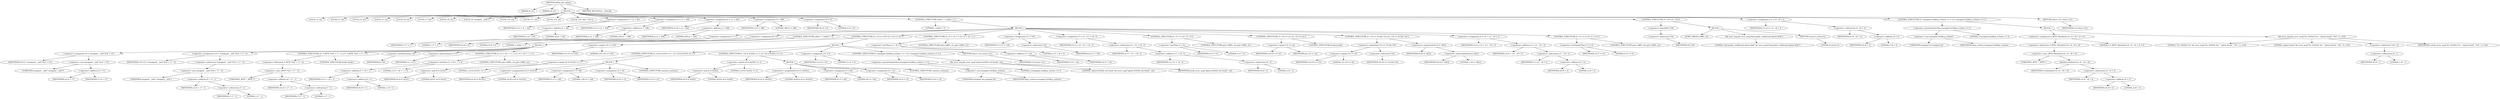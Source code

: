 digraph udhcp_get_option {  
"1000113" [label = "(METHOD,udhcp_get_option)" ]
"1000114" [label = "(PARAM,int a1)" ]
"1000115" [label = "(PARAM,int a2)" ]
"1000116" [label = "(BLOCK,,)" ]
"1000117" [label = "(LOCAL,v2: int)" ]
"1000118" [label = "(LOCAL,v3: int)" ]
"1000119" [label = "(LOCAL,v4: int)" ]
"1000120" [label = "(LOCAL,v5: int)" ]
"1000121" [label = "(LOCAL,v6: int)" ]
"1000122" [label = "(LOCAL,v7: int)" ]
"1000123" [label = "(LOCAL,v8: int)" ]
"1000124" [label = "(LOCAL,v9: unsigned __int8 *)" ]
"1000125" [label = "(LOCAL,v10: int)" ]
"1000126" [label = "(LOCAL,v11: int)" ]
"1000127" [label = "(LOCAL,v12: int)" ]
"1000128" [label = "(LOCAL,v14: char [ 516 ])" ]
"1000129" [label = "(<operator>.assignment,v2 = a1 + 44)" ]
"1000130" [label = "(IDENTIFIER,v2,v2 = a1 + 44)" ]
"1000131" [label = "(<operator>.addition,a1 + 44)" ]
"1000132" [label = "(IDENTIFIER,a1,a1 + 44)" ]
"1000133" [label = "(LITERAL,44,a1 + 44)" ]
"1000134" [label = "(<operator>.assignment,v3 = a1 + 108)" ]
"1000135" [label = "(IDENTIFIER,v3,v3 = a1 + 108)" ]
"1000136" [label = "(<operator>.addition,a1 + 108)" ]
"1000137" [label = "(IDENTIFIER,a1,a1 + 108)" ]
"1000138" [label = "(LITERAL,108,a1 + 108)" ]
"1000139" [label = "(<operator>.assignment,v4 = a1 + 240)" ]
"1000140" [label = "(IDENTIFIER,v4,v4 = a1 + 240)" ]
"1000141" [label = "(<operator>.addition,a1 + 240)" ]
"1000142" [label = "(IDENTIFIER,a1,a1 + 240)" ]
"1000143" [label = "(LITERAL,240,a1 + 240)" ]
"1000144" [label = "(<operator>.assignment,v5 = 388)" ]
"1000145" [label = "(IDENTIFIER,v5,v5 = 388)" ]
"1000146" [label = "(LITERAL,388,v5 = 388)" ]
"1000147" [label = "(<operator>.assignment,v6 = 0)" ]
"1000148" [label = "(IDENTIFIER,v6,v6 = 0)" ]
"1000149" [label = "(LITERAL,0,v6 = 0)" ]
"1000150" [label = "(CONTROL_STRUCTURE,while ( 1 ),while ( 1 ))" ]
"1000151" [label = "(LITERAL,1,while ( 1 ))" ]
"1000152" [label = "(BLOCK,,)" ]
"1000153" [label = "(<operator>.assignment,v7 = 1)" ]
"1000154" [label = "(IDENTIFIER,v7,v7 = 1)" ]
"1000155" [label = "(LITERAL,1,v7 = 1)" ]
"1000156" [label = "(<operator>.assignment,v8 = 0)" ]
"1000157" [label = "(IDENTIFIER,v8,v8 = 0)" ]
"1000158" [label = "(LITERAL,0,v8 = 0)" ]
"1000159" [label = "(CONTROL_STRUCTURE,while ( 1 ),while ( 1 ))" ]
"1000160" [label = "(LITERAL,1,while ( 1 ))" ]
"1000161" [label = "(BLOCK,,)" ]
"1000162" [label = "(<operator>.assignment,v9 = (unsigned __int8 *)(v4 + v7))" ]
"1000163" [label = "(IDENTIFIER,v9,v9 = (unsigned __int8 *)(v4 + v7))" ]
"1000164" [label = "(<operator>.cast,(unsigned __int8 *)(v4 + v7))" ]
"1000165" [label = "(UNKNOWN,unsigned __int8 *,unsigned __int8 *)" ]
"1000166" [label = "(<operator>.addition,v4 + v7)" ]
"1000167" [label = "(IDENTIFIER,v4,v4 + v7)" ]
"1000168" [label = "(IDENTIFIER,v7,v4 + v7)" ]
"1000169" [label = "(<operator>.assignment,v10 = *(unsigned __int8 *)(v4 + v7 - 1))" ]
"1000170" [label = "(IDENTIFIER,v10,v10 = *(unsigned __int8 *)(v4 + v7 - 1))" ]
"1000171" [label = "(<operator>.indirection,*(unsigned __int8 *)(v4 + v7 - 1))" ]
"1000172" [label = "(<operator>.cast,(unsigned __int8 *)(v4 + v7 - 1))" ]
"1000173" [label = "(UNKNOWN,unsigned __int8 *,unsigned __int8 *)" ]
"1000174" [label = "(<operator>.addition,v4 + v7 - 1)" ]
"1000175" [label = "(IDENTIFIER,v4,v4 + v7 - 1)" ]
"1000176" [label = "(<operator>.subtraction,v7 - 1)" ]
"1000177" [label = "(IDENTIFIER,v7,v7 - 1)" ]
"1000178" [label = "(LITERAL,1,v7 - 1)" ]
"1000179" [label = "(CONTROL_STRUCTURE,if ( *(_BYTE *)(v4 + v7 - 1) ),if ( *(_BYTE *)(v4 + v7 - 1) ))" ]
"1000180" [label = "(<operator>.indirection,*(_BYTE *)(v4 + v7 - 1))" ]
"1000181" [label = "(<operator>.cast,(_BYTE *)(v4 + v7 - 1))" ]
"1000182" [label = "(UNKNOWN,_BYTE *,_BYTE *)" ]
"1000183" [label = "(<operator>.addition,v4 + v7 - 1)" ]
"1000184" [label = "(IDENTIFIER,v4,v4 + v7 - 1)" ]
"1000185" [label = "(<operator>.subtraction,v7 - 1)" ]
"1000186" [label = "(IDENTIFIER,v7,v7 - 1)" ]
"1000187" [label = "(LITERAL,1,v7 - 1)" ]
"1000188" [label = "(CONTROL_STRUCTURE,break;,break;)" ]
"1000189" [label = "(<operator>.preDecrement,--v8)" ]
"1000190" [label = "(IDENTIFIER,v8,--v8)" ]
"1000191" [label = "(<operator>.preIncrement,++v7)" ]
"1000192" [label = "(IDENTIFIER,v7,++v7)" ]
"1000193" [label = "(CONTROL_STRUCTURE,if ( v5 + v8 + 1 < 2 ),if ( v5 + v8 + 1 < 2 ))" ]
"1000194" [label = "(<operator>.lessThan,v5 + v8 + 1 < 2)" ]
"1000195" [label = "(<operator>.addition,v5 + v8 + 1)" ]
"1000196" [label = "(IDENTIFIER,v5,v5 + v8 + 1)" ]
"1000197" [label = "(<operator>.addition,v8 + 1)" ]
"1000198" [label = "(IDENTIFIER,v8,v8 + 1)" ]
"1000199" [label = "(LITERAL,1,v8 + 1)" ]
"1000200" [label = "(LITERAL,2,v5 + v8 + 1 < 2)" ]
"1000201" [label = "(CONTROL_STRUCTURE,goto LABEL_22;,goto LABEL_22;)" ]
"1000202" [label = "(CONTROL_STRUCTURE,if ( v10 == 255 ),if ( v10 == 255 ))" ]
"1000203" [label = "(<operator>.equals,v10 == 255)" ]
"1000204" [label = "(IDENTIFIER,v10,v10 == 255)" ]
"1000205" [label = "(LITERAL,255,v10 == 255)" ]
"1000206" [label = "(BLOCK,,)" ]
"1000207" [label = "(CONTROL_STRUCTURE,if ( (v6 & 0x101) == 1 ),if ( (v6 & 0x101) == 1 ))" ]
"1000208" [label = "(<operator>.equals,(v6 & 0x101) == 1)" ]
"1000209" [label = "(<operator>.and,v6 & 0x101)" ]
"1000210" [label = "(IDENTIFIER,v6,v6 & 0x101)" ]
"1000211" [label = "(LITERAL,0x101,v6 & 0x101)" ]
"1000212" [label = "(LITERAL,1,(v6 & 0x101) == 1)" ]
"1000213" [label = "(BLOCK,,)" ]
"1000214" [label = "(<operators>.assignmentOr,v6 |= 0x101u)" ]
"1000215" [label = "(IDENTIFIER,v6,v6 |= 0x101u)" ]
"1000216" [label = "(LITERAL,0x101u,v6 |= 0x101u)" ]
"1000217" [label = "(<operator>.assignment,v5 = 128)" ]
"1000218" [label = "(IDENTIFIER,v5,v5 = 128)" ]
"1000219" [label = "(LITERAL,128,v5 = 128)" ]
"1000220" [label = "(<operator>.assignment,v4 = v3)" ]
"1000221" [label = "(IDENTIFIER,v4,v4 = v3)" ]
"1000222" [label = "(IDENTIFIER,v3,v4 = v3)" ]
"1000223" [label = "(CONTROL_STRUCTURE,continue;,continue;)" ]
"1000224" [label = "(CONTROL_STRUCTURE,if ( (v6 & 0x202) == 2 ),if ( (v6 & 0x202) == 2 ))" ]
"1000225" [label = "(<operator>.equals,(v6 & 0x202) == 2)" ]
"1000226" [label = "(<operator>.and,v6 & 0x202)" ]
"1000227" [label = "(IDENTIFIER,v6,v6 & 0x202)" ]
"1000228" [label = "(LITERAL,0x202,v6 & 0x202)" ]
"1000229" [label = "(LITERAL,2,(v6 & 0x202) == 2)" ]
"1000230" [label = "(BLOCK,,)" ]
"1000231" [label = "(<operators>.assignmentOr,v6 |= 0x202u)" ]
"1000232" [label = "(IDENTIFIER,v6,v6 |= 0x202u)" ]
"1000233" [label = "(LITERAL,0x202u,v6 |= 0x202u)" ]
"1000234" [label = "(<operator>.assignment,v5 = 64)" ]
"1000235" [label = "(IDENTIFIER,v5,v5 = 64)" ]
"1000236" [label = "(LITERAL,64,v5 = 64)" ]
"1000237" [label = "(<operator>.assignment,v4 = v2)" ]
"1000238" [label = "(IDENTIFIER,v4,v4 = v2)" ]
"1000239" [label = "(IDENTIFIER,v2,v4 = v2)" ]
"1000240" [label = "(CONTROL_STRUCTURE,continue;,continue;)" ]
"1000241" [label = "(<operator>.assignment,v12 = 0)" ]
"1000242" [label = "(IDENTIFIER,v12,v12 = 0)" ]
"1000243" [label = "(LITERAL,0,v12 = 0)" ]
"1000244" [label = "(CONTROL_STRUCTURE,if ( (unsigned int)dhcp_verbose >= 3 ),if ( (unsigned int)dhcp_verbose >= 3 ))" ]
"1000245" [label = "(<operator>.greaterEqualsThan,(unsigned int)dhcp_verbose >= 3)" ]
"1000246" [label = "(<operator>.cast,(unsigned int)dhcp_verbose)" ]
"1000247" [label = "(UNKNOWN,unsigned int,unsigned int)" ]
"1000248" [label = "(IDENTIFIER,dhcp_verbose,(unsigned int)dhcp_verbose)" ]
"1000249" [label = "(LITERAL,3,(unsigned int)dhcp_verbose >= 3)" ]
"1000250" [label = "(bb_error_msg,bb_error_msg(\"option 0x%02x not found\", a2))" ]
"1000251" [label = "(LITERAL,\"option 0x%02x not found\",bb_error_msg(\"option 0x%02x not found\", a2))" ]
"1000252" [label = "(IDENTIFIER,a2,bb_error_msg(\"option 0x%02x not found\", a2))" ]
"1000253" [label = "(RETURN,return v12;,return v12;)" ]
"1000254" [label = "(IDENTIFIER,v12,return v12;)" ]
"1000255" [label = "(CONTROL_STRUCTURE,if ( v5 + v8 < 2 ),if ( v5 + v8 < 2 ))" ]
"1000256" [label = "(<operator>.lessThan,v5 + v8 < 2)" ]
"1000257" [label = "(<operator>.addition,v5 + v8)" ]
"1000258" [label = "(IDENTIFIER,v5,v5 + v8)" ]
"1000259" [label = "(IDENTIFIER,v8,v5 + v8)" ]
"1000260" [label = "(LITERAL,2,v5 + v8 < 2)" ]
"1000261" [label = "(CONTROL_STRUCTURE,goto LABEL_22;,goto LABEL_22;)" ]
"1000262" [label = "(<operator>.assignment,v11 = *v9)" ]
"1000263" [label = "(IDENTIFIER,v11,v11 = *v9)" ]
"1000264" [label = "(<operator>.indirection,*v9)" ]
"1000265" [label = "(IDENTIFIER,v9,v11 = *v9)" ]
"1000266" [label = "(<operator>.assignment,v5 = v5 - v11 + v8 - 2)" ]
"1000267" [label = "(IDENTIFIER,v5,v5 = v5 - v11 + v8 - 2)" ]
"1000268" [label = "(<operator>.subtraction,v5 - v11 + v8 - 2)" ]
"1000269" [label = "(IDENTIFIER,v5,v5 - v11 + v8 - 2)" ]
"1000270" [label = "(<operator>.addition,v11 + v8 - 2)" ]
"1000271" [label = "(IDENTIFIER,v11,v11 + v8 - 2)" ]
"1000272" [label = "(<operator>.subtraction,v8 - 2)" ]
"1000273" [label = "(IDENTIFIER,v8,v8 - 2)" ]
"1000274" [label = "(LITERAL,2,v8 - 2)" ]
"1000275" [label = "(CONTROL_STRUCTURE,if ( v5 < 0 ),if ( v5 < 0 ))" ]
"1000276" [label = "(<operator>.lessThan,v5 < 0)" ]
"1000277" [label = "(IDENTIFIER,v5,v5 < 0)" ]
"1000278" [label = "(LITERAL,0,v5 < 0)" ]
"1000279" [label = "(CONTROL_STRUCTURE,goto LABEL_22;,goto LABEL_22;)" ]
"1000280" [label = "(CONTROL_STRUCTURE,if ( v10 == a2 ),if ( v10 == a2 ))" ]
"1000281" [label = "(<operator>.equals,v10 == a2)" ]
"1000282" [label = "(IDENTIFIER,v10,v10 == a2)" ]
"1000283" [label = "(IDENTIFIER,a2,v10 == a2)" ]
"1000284" [label = "(CONTROL_STRUCTURE,break;,break;)" ]
"1000285" [label = "(CONTROL_STRUCTURE,if ( v10 == 52 && *v9 ),if ( v10 == 52 && *v9 ))" ]
"1000286" [label = "(<operator>.logicalAnd,v10 == 52 && *v9)" ]
"1000287" [label = "(<operator>.equals,v10 == 52)" ]
"1000288" [label = "(IDENTIFIER,v10,v10 == 52)" ]
"1000289" [label = "(LITERAL,52,v10 == 52)" ]
"1000290" [label = "(<operator>.indirection,*v9)" ]
"1000291" [label = "(IDENTIFIER,v9,v10 == 52 && *v9)" ]
"1000292" [label = "(<operators>.assignmentOr,v6 |= v9[1])" ]
"1000293" [label = "(IDENTIFIER,v6,v6 |= v9[1])" ]
"1000294" [label = "(<operator>.indirectIndexAccess,v9[1])" ]
"1000295" [label = "(IDENTIFIER,v9,v6 |= v9[1])" ]
"1000296" [label = "(LITERAL,1,v6 |= v9[1])" ]
"1000297" [label = "(<operator>.assignment,v4 = v4 + v11 - v8 + 2)" ]
"1000298" [label = "(IDENTIFIER,v4,v4 = v4 + v11 - v8 + 2)" ]
"1000299" [label = "(<operator>.addition,v4 + v11 - v8 + 2)" ]
"1000300" [label = "(IDENTIFIER,v4,v4 + v11 - v8 + 2)" ]
"1000301" [label = "(<operator>.subtraction,v11 - v8 + 2)" ]
"1000302" [label = "(IDENTIFIER,v11,v11 - v8 + 2)" ]
"1000303" [label = "(<operator>.addition,v8 + 2)" ]
"1000304" [label = "(IDENTIFIER,v8,v8 + 2)" ]
"1000305" [label = "(LITERAL,2,v8 + 2)" ]
"1000306" [label = "(CONTROL_STRUCTURE,if ( v5 <= 0 ),if ( v5 <= 0 ))" ]
"1000307" [label = "(<operator>.lessEqualsThan,v5 <= 0)" ]
"1000308" [label = "(IDENTIFIER,v5,v5 <= 0)" ]
"1000309" [label = "(LITERAL,0,v5 <= 0)" ]
"1000310" [label = "(CONTROL_STRUCTURE,goto LABEL_22;,goto LABEL_22;)" ]
"1000311" [label = "(CONTROL_STRUCTURE,if ( !*v9 ),if ( !*v9 ))" ]
"1000312" [label = "(<operator>.logicalNot,!*v9)" ]
"1000313" [label = "(<operator>.indirection,*v9)" ]
"1000314" [label = "(IDENTIFIER,v9,!*v9)" ]
"1000315" [label = "(BLOCK,,)" ]
"1000316" [label = "(JUMP_TARGET,LABEL_22)" ]
"1000317" [label = "(bb_error_msg,bb_error_msg(\"bad packet, malformed option field\"))" ]
"1000318" [label = "(LITERAL,\"bad packet, malformed option field\",bb_error_msg(\"bad packet, malformed option field\"))" ]
"1000319" [label = "(RETURN,return 0;,return 0;)" ]
"1000320" [label = "(LITERAL,0,return 0;)" ]
"1000321" [label = "(<operator>.assignment,v12 = v4 - v8 + 2)" ]
"1000322" [label = "(IDENTIFIER,v12,v12 = v4 - v8 + 2)" ]
"1000323" [label = "(<operator>.subtraction,v4 - v8 + 2)" ]
"1000324" [label = "(IDENTIFIER,v4,v4 - v8 + 2)" ]
"1000325" [label = "(<operator>.addition,v8 + 2)" ]
"1000326" [label = "(IDENTIFIER,v8,v8 + 2)" ]
"1000327" [label = "(LITERAL,2,v8 + 2)" ]
"1000328" [label = "(CONTROL_STRUCTURE,if ( (unsigned int)dhcp_verbose >= 2 ),if ( (unsigned int)dhcp_verbose >= 2 ))" ]
"1000329" [label = "(<operator>.greaterEqualsThan,(unsigned int)dhcp_verbose >= 2)" ]
"1000330" [label = "(<operator>.cast,(unsigned int)dhcp_verbose)" ]
"1000331" [label = "(UNKNOWN,unsigned int,unsigned int)" ]
"1000332" [label = "(IDENTIFIER,dhcp_verbose,(unsigned int)dhcp_verbose)" ]
"1000333" [label = "(LITERAL,2,(unsigned int)dhcp_verbose >= 2)" ]
"1000334" [label = "(BLOCK,,)" ]
"1000335" [label = "(<operator>.assignment,*(_BYTE *)bin2hex(v14, v4 - v8 + 2) = 0)" ]
"1000336" [label = "(<operator>.indirection,*(_BYTE *)bin2hex(v14, v4 - v8 + 2))" ]
"1000337" [label = "(<operator>.cast,(_BYTE *)bin2hex(v14, v4 - v8 + 2))" ]
"1000338" [label = "(UNKNOWN,_BYTE *,_BYTE *)" ]
"1000339" [label = "(bin2hex,bin2hex(v14, v4 - v8 + 2))" ]
"1000340" [label = "(IDENTIFIER,v14,bin2hex(v14, v4 - v8 + 2))" ]
"1000341" [label = "(<operator>.subtraction,v4 - v8 + 2)" ]
"1000342" [label = "(IDENTIFIER,v4,v4 - v8 + 2)" ]
"1000343" [label = "(<operator>.addition,v8 + 2)" ]
"1000344" [label = "(IDENTIFIER,v8,v8 + 2)" ]
"1000345" [label = "(LITERAL,2,v8 + 2)" ]
"1000346" [label = "(LITERAL,0,*(_BYTE *)bin2hex(v14, v4 - v8 + 2) = 0)" ]
"1000347" [label = "(bb_error_msg,bb_error_msg(\"%s: 0x%02x %s\", \"option found\", *(v9 - 1), v14))" ]
"1000348" [label = "(LITERAL,\"%s: 0x%02x %s\",bb_error_msg(\"%s: 0x%02x %s\", \"option found\", *(v9 - 1), v14))" ]
"1000349" [label = "(LITERAL,\"option found\",bb_error_msg(\"%s: 0x%02x %s\", \"option found\", *(v9 - 1), v14))" ]
"1000350" [label = "(<operator>.indirection,*(v9 - 1))" ]
"1000351" [label = "(<operator>.subtraction,v9 - 1)" ]
"1000352" [label = "(IDENTIFIER,v9,v9 - 1)" ]
"1000353" [label = "(LITERAL,1,v9 - 1)" ]
"1000354" [label = "(IDENTIFIER,v14,bb_error_msg(\"%s: 0x%02x %s\", \"option found\", *(v9 - 1), v14))" ]
"1000355" [label = "(RETURN,return v12;,return v12;)" ]
"1000356" [label = "(IDENTIFIER,v12,return v12;)" ]
"1000357" [label = "(METHOD_RETURN,int __fastcall)" ]
  "1000113" -> "1000114" 
  "1000113" -> "1000115" 
  "1000113" -> "1000116" 
  "1000113" -> "1000357" 
  "1000116" -> "1000117" 
  "1000116" -> "1000118" 
  "1000116" -> "1000119" 
  "1000116" -> "1000120" 
  "1000116" -> "1000121" 
  "1000116" -> "1000122" 
  "1000116" -> "1000123" 
  "1000116" -> "1000124" 
  "1000116" -> "1000125" 
  "1000116" -> "1000126" 
  "1000116" -> "1000127" 
  "1000116" -> "1000128" 
  "1000116" -> "1000129" 
  "1000116" -> "1000134" 
  "1000116" -> "1000139" 
  "1000116" -> "1000144" 
  "1000116" -> "1000147" 
  "1000116" -> "1000150" 
  "1000116" -> "1000311" 
  "1000116" -> "1000321" 
  "1000116" -> "1000328" 
  "1000116" -> "1000355" 
  "1000129" -> "1000130" 
  "1000129" -> "1000131" 
  "1000131" -> "1000132" 
  "1000131" -> "1000133" 
  "1000134" -> "1000135" 
  "1000134" -> "1000136" 
  "1000136" -> "1000137" 
  "1000136" -> "1000138" 
  "1000139" -> "1000140" 
  "1000139" -> "1000141" 
  "1000141" -> "1000142" 
  "1000141" -> "1000143" 
  "1000144" -> "1000145" 
  "1000144" -> "1000146" 
  "1000147" -> "1000148" 
  "1000147" -> "1000149" 
  "1000150" -> "1000151" 
  "1000150" -> "1000152" 
  "1000152" -> "1000153" 
  "1000152" -> "1000156" 
  "1000152" -> "1000159" 
  "1000152" -> "1000202" 
  "1000152" -> "1000255" 
  "1000152" -> "1000262" 
  "1000152" -> "1000266" 
  "1000152" -> "1000275" 
  "1000152" -> "1000280" 
  "1000152" -> "1000285" 
  "1000152" -> "1000297" 
  "1000152" -> "1000306" 
  "1000153" -> "1000154" 
  "1000153" -> "1000155" 
  "1000156" -> "1000157" 
  "1000156" -> "1000158" 
  "1000159" -> "1000160" 
  "1000159" -> "1000161" 
  "1000161" -> "1000162" 
  "1000161" -> "1000169" 
  "1000161" -> "1000179" 
  "1000161" -> "1000189" 
  "1000161" -> "1000191" 
  "1000161" -> "1000193" 
  "1000162" -> "1000163" 
  "1000162" -> "1000164" 
  "1000164" -> "1000165" 
  "1000164" -> "1000166" 
  "1000166" -> "1000167" 
  "1000166" -> "1000168" 
  "1000169" -> "1000170" 
  "1000169" -> "1000171" 
  "1000171" -> "1000172" 
  "1000172" -> "1000173" 
  "1000172" -> "1000174" 
  "1000174" -> "1000175" 
  "1000174" -> "1000176" 
  "1000176" -> "1000177" 
  "1000176" -> "1000178" 
  "1000179" -> "1000180" 
  "1000179" -> "1000188" 
  "1000180" -> "1000181" 
  "1000181" -> "1000182" 
  "1000181" -> "1000183" 
  "1000183" -> "1000184" 
  "1000183" -> "1000185" 
  "1000185" -> "1000186" 
  "1000185" -> "1000187" 
  "1000189" -> "1000190" 
  "1000191" -> "1000192" 
  "1000193" -> "1000194" 
  "1000193" -> "1000201" 
  "1000194" -> "1000195" 
  "1000194" -> "1000200" 
  "1000195" -> "1000196" 
  "1000195" -> "1000197" 
  "1000197" -> "1000198" 
  "1000197" -> "1000199" 
  "1000202" -> "1000203" 
  "1000202" -> "1000206" 
  "1000203" -> "1000204" 
  "1000203" -> "1000205" 
  "1000206" -> "1000207" 
  "1000206" -> "1000224" 
  "1000206" -> "1000241" 
  "1000206" -> "1000244" 
  "1000206" -> "1000253" 
  "1000207" -> "1000208" 
  "1000207" -> "1000213" 
  "1000208" -> "1000209" 
  "1000208" -> "1000212" 
  "1000209" -> "1000210" 
  "1000209" -> "1000211" 
  "1000213" -> "1000214" 
  "1000213" -> "1000217" 
  "1000213" -> "1000220" 
  "1000213" -> "1000223" 
  "1000214" -> "1000215" 
  "1000214" -> "1000216" 
  "1000217" -> "1000218" 
  "1000217" -> "1000219" 
  "1000220" -> "1000221" 
  "1000220" -> "1000222" 
  "1000224" -> "1000225" 
  "1000224" -> "1000230" 
  "1000225" -> "1000226" 
  "1000225" -> "1000229" 
  "1000226" -> "1000227" 
  "1000226" -> "1000228" 
  "1000230" -> "1000231" 
  "1000230" -> "1000234" 
  "1000230" -> "1000237" 
  "1000230" -> "1000240" 
  "1000231" -> "1000232" 
  "1000231" -> "1000233" 
  "1000234" -> "1000235" 
  "1000234" -> "1000236" 
  "1000237" -> "1000238" 
  "1000237" -> "1000239" 
  "1000241" -> "1000242" 
  "1000241" -> "1000243" 
  "1000244" -> "1000245" 
  "1000244" -> "1000250" 
  "1000245" -> "1000246" 
  "1000245" -> "1000249" 
  "1000246" -> "1000247" 
  "1000246" -> "1000248" 
  "1000250" -> "1000251" 
  "1000250" -> "1000252" 
  "1000253" -> "1000254" 
  "1000255" -> "1000256" 
  "1000255" -> "1000261" 
  "1000256" -> "1000257" 
  "1000256" -> "1000260" 
  "1000257" -> "1000258" 
  "1000257" -> "1000259" 
  "1000262" -> "1000263" 
  "1000262" -> "1000264" 
  "1000264" -> "1000265" 
  "1000266" -> "1000267" 
  "1000266" -> "1000268" 
  "1000268" -> "1000269" 
  "1000268" -> "1000270" 
  "1000270" -> "1000271" 
  "1000270" -> "1000272" 
  "1000272" -> "1000273" 
  "1000272" -> "1000274" 
  "1000275" -> "1000276" 
  "1000275" -> "1000279" 
  "1000276" -> "1000277" 
  "1000276" -> "1000278" 
  "1000280" -> "1000281" 
  "1000280" -> "1000284" 
  "1000281" -> "1000282" 
  "1000281" -> "1000283" 
  "1000285" -> "1000286" 
  "1000285" -> "1000292" 
  "1000286" -> "1000287" 
  "1000286" -> "1000290" 
  "1000287" -> "1000288" 
  "1000287" -> "1000289" 
  "1000290" -> "1000291" 
  "1000292" -> "1000293" 
  "1000292" -> "1000294" 
  "1000294" -> "1000295" 
  "1000294" -> "1000296" 
  "1000297" -> "1000298" 
  "1000297" -> "1000299" 
  "1000299" -> "1000300" 
  "1000299" -> "1000301" 
  "1000301" -> "1000302" 
  "1000301" -> "1000303" 
  "1000303" -> "1000304" 
  "1000303" -> "1000305" 
  "1000306" -> "1000307" 
  "1000306" -> "1000310" 
  "1000307" -> "1000308" 
  "1000307" -> "1000309" 
  "1000311" -> "1000312" 
  "1000311" -> "1000315" 
  "1000312" -> "1000313" 
  "1000313" -> "1000314" 
  "1000315" -> "1000316" 
  "1000315" -> "1000317" 
  "1000315" -> "1000319" 
  "1000317" -> "1000318" 
  "1000319" -> "1000320" 
  "1000321" -> "1000322" 
  "1000321" -> "1000323" 
  "1000323" -> "1000324" 
  "1000323" -> "1000325" 
  "1000325" -> "1000326" 
  "1000325" -> "1000327" 
  "1000328" -> "1000329" 
  "1000328" -> "1000334" 
  "1000329" -> "1000330" 
  "1000329" -> "1000333" 
  "1000330" -> "1000331" 
  "1000330" -> "1000332" 
  "1000334" -> "1000335" 
  "1000334" -> "1000347" 
  "1000335" -> "1000336" 
  "1000335" -> "1000346" 
  "1000336" -> "1000337" 
  "1000337" -> "1000338" 
  "1000337" -> "1000339" 
  "1000339" -> "1000340" 
  "1000339" -> "1000341" 
  "1000341" -> "1000342" 
  "1000341" -> "1000343" 
  "1000343" -> "1000344" 
  "1000343" -> "1000345" 
  "1000347" -> "1000348" 
  "1000347" -> "1000349" 
  "1000347" -> "1000350" 
  "1000347" -> "1000354" 
  "1000350" -> "1000351" 
  "1000351" -> "1000352" 
  "1000351" -> "1000353" 
  "1000355" -> "1000356" 
}
